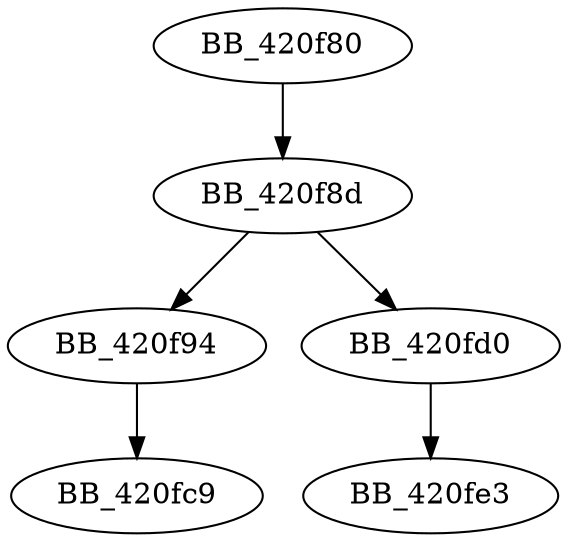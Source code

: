 DiGraph sub_420F80{
BB_420f80->BB_420f8d
BB_420f8d->BB_420f94
BB_420f8d->BB_420fd0
BB_420f94->BB_420fc9
BB_420fd0->BB_420fe3
}
